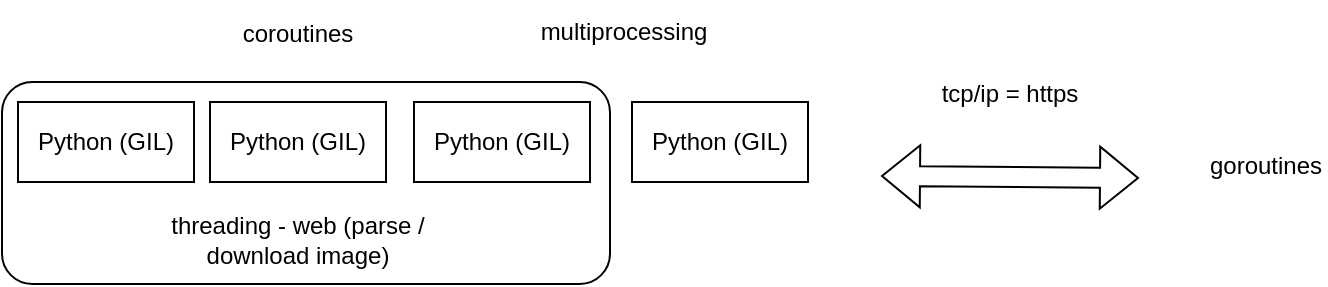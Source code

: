 <mxfile version="20.8.13" type="device"><diagram name="Страница 1" id="qPWmm86HCCb8e-uGAiYZ"><mxGraphModel dx="921" dy="290" grid="0" gridSize="10" guides="1" tooltips="1" connect="1" arrows="1" fold="1" page="0" pageScale="1" pageWidth="827" pageHeight="1169" math="0" shadow="0"><root><mxCell id="0"/><mxCell id="1" parent="0"/><mxCell id="HsGSiQpc77LYlOMfufES-4" value="" style="rounded=1;whiteSpace=wrap;html=1;" vertex="1" parent="1"><mxGeometry x="-45" y="257" width="304" height="101" as="geometry"/></mxCell><mxCell id="HsGSiQpc77LYlOMfufES-1" value="Python (GIL)" style="rounded=0;whiteSpace=wrap;html=1;" vertex="1" parent="1"><mxGeometry x="161" y="267" width="88" height="40" as="geometry"/></mxCell><mxCell id="HsGSiQpc77LYlOMfufES-2" value="Python (GIL)" style="rounded=0;whiteSpace=wrap;html=1;" vertex="1" parent="1"><mxGeometry x="270" y="267" width="88" height="40" as="geometry"/></mxCell><mxCell id="HsGSiQpc77LYlOMfufES-3" value="multiprocessing" style="text;html=1;strokeColor=none;fillColor=none;align=center;verticalAlign=middle;whiteSpace=wrap;rounded=0;" vertex="1" parent="1"><mxGeometry x="210" y="216" width="112" height="32" as="geometry"/></mxCell><mxCell id="HsGSiQpc77LYlOMfufES-5" value="Python (GIL)" style="rounded=0;whiteSpace=wrap;html=1;" vertex="1" parent="1"><mxGeometry x="59" y="267" width="88" height="40" as="geometry"/></mxCell><mxCell id="HsGSiQpc77LYlOMfufES-6" value="Python (GIL)" style="rounded=0;whiteSpace=wrap;html=1;" vertex="1" parent="1"><mxGeometry x="-37" y="267" width="88" height="40" as="geometry"/></mxCell><mxCell id="HsGSiQpc77LYlOMfufES-7" value="threading - web (parse / download image)" style="text;html=1;strokeColor=none;fillColor=none;align=center;verticalAlign=middle;whiteSpace=wrap;rounded=0;" vertex="1" parent="1"><mxGeometry x="13" y="320" width="180" height="32" as="geometry"/></mxCell><mxCell id="HsGSiQpc77LYlOMfufES-8" value="coroutines" style="text;html=1;strokeColor=none;fillColor=none;align=center;verticalAlign=middle;whiteSpace=wrap;rounded=0;" vertex="1" parent="1"><mxGeometry x="73" y="218" width="60" height="30" as="geometry"/></mxCell><mxCell id="HsGSiQpc77LYlOMfufES-9" value="goroutines" style="text;html=1;strokeColor=none;fillColor=none;align=center;verticalAlign=middle;whiteSpace=wrap;rounded=0;" vertex="1" parent="1"><mxGeometry x="557" y="284" width="60" height="30" as="geometry"/></mxCell><mxCell id="HsGSiQpc77LYlOMfufES-10" value="" style="shape=flexArrow;endArrow=classic;startArrow=classic;html=1;rounded=0;" edge="1" parent="1"><mxGeometry width="100" height="100" relative="1" as="geometry"><mxPoint x="394.5" y="304" as="sourcePoint"/><mxPoint x="523.5" y="305" as="targetPoint"/></mxGeometry></mxCell><mxCell id="HsGSiQpc77LYlOMfufES-11" value="tcp/ip = https" style="text;html=1;strokeColor=none;fillColor=none;align=center;verticalAlign=middle;whiteSpace=wrap;rounded=0;" vertex="1" parent="1"><mxGeometry x="405" y="248" width="108" height="30" as="geometry"/></mxCell></root></mxGraphModel></diagram></mxfile>